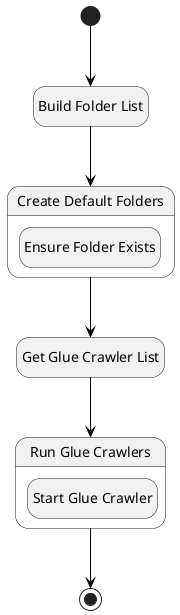 
@startuml
hide empty description
skinparam LineBackgroundColor #black
skinparam ArrowColor #black
skinparam state {
    BackgroundColor<<aslFail>> #red
    FontColor<<aslFail>> #white

    BackgroundColor<<aslSucceed>> #green
    FontColor<<aslSucceed>> #white
}
state "Build Folder List" as state1<<aslPass>>
state "Create Default Folders" as state2<<aslMap>> {
state "Ensure Folder Exists" as state5<<aslTask>>
}
state "Get Glue Crawler List" as state3<<aslTask>>
state "Run Glue Crawlers" as state4<<aslMap>> {
state "Start Glue Crawler" as state6<<aslTask>>
}
[*] --> state1
state1 --> state2
state2 --> state3
state3 --> state4
state4 --> [*]
@enduml
